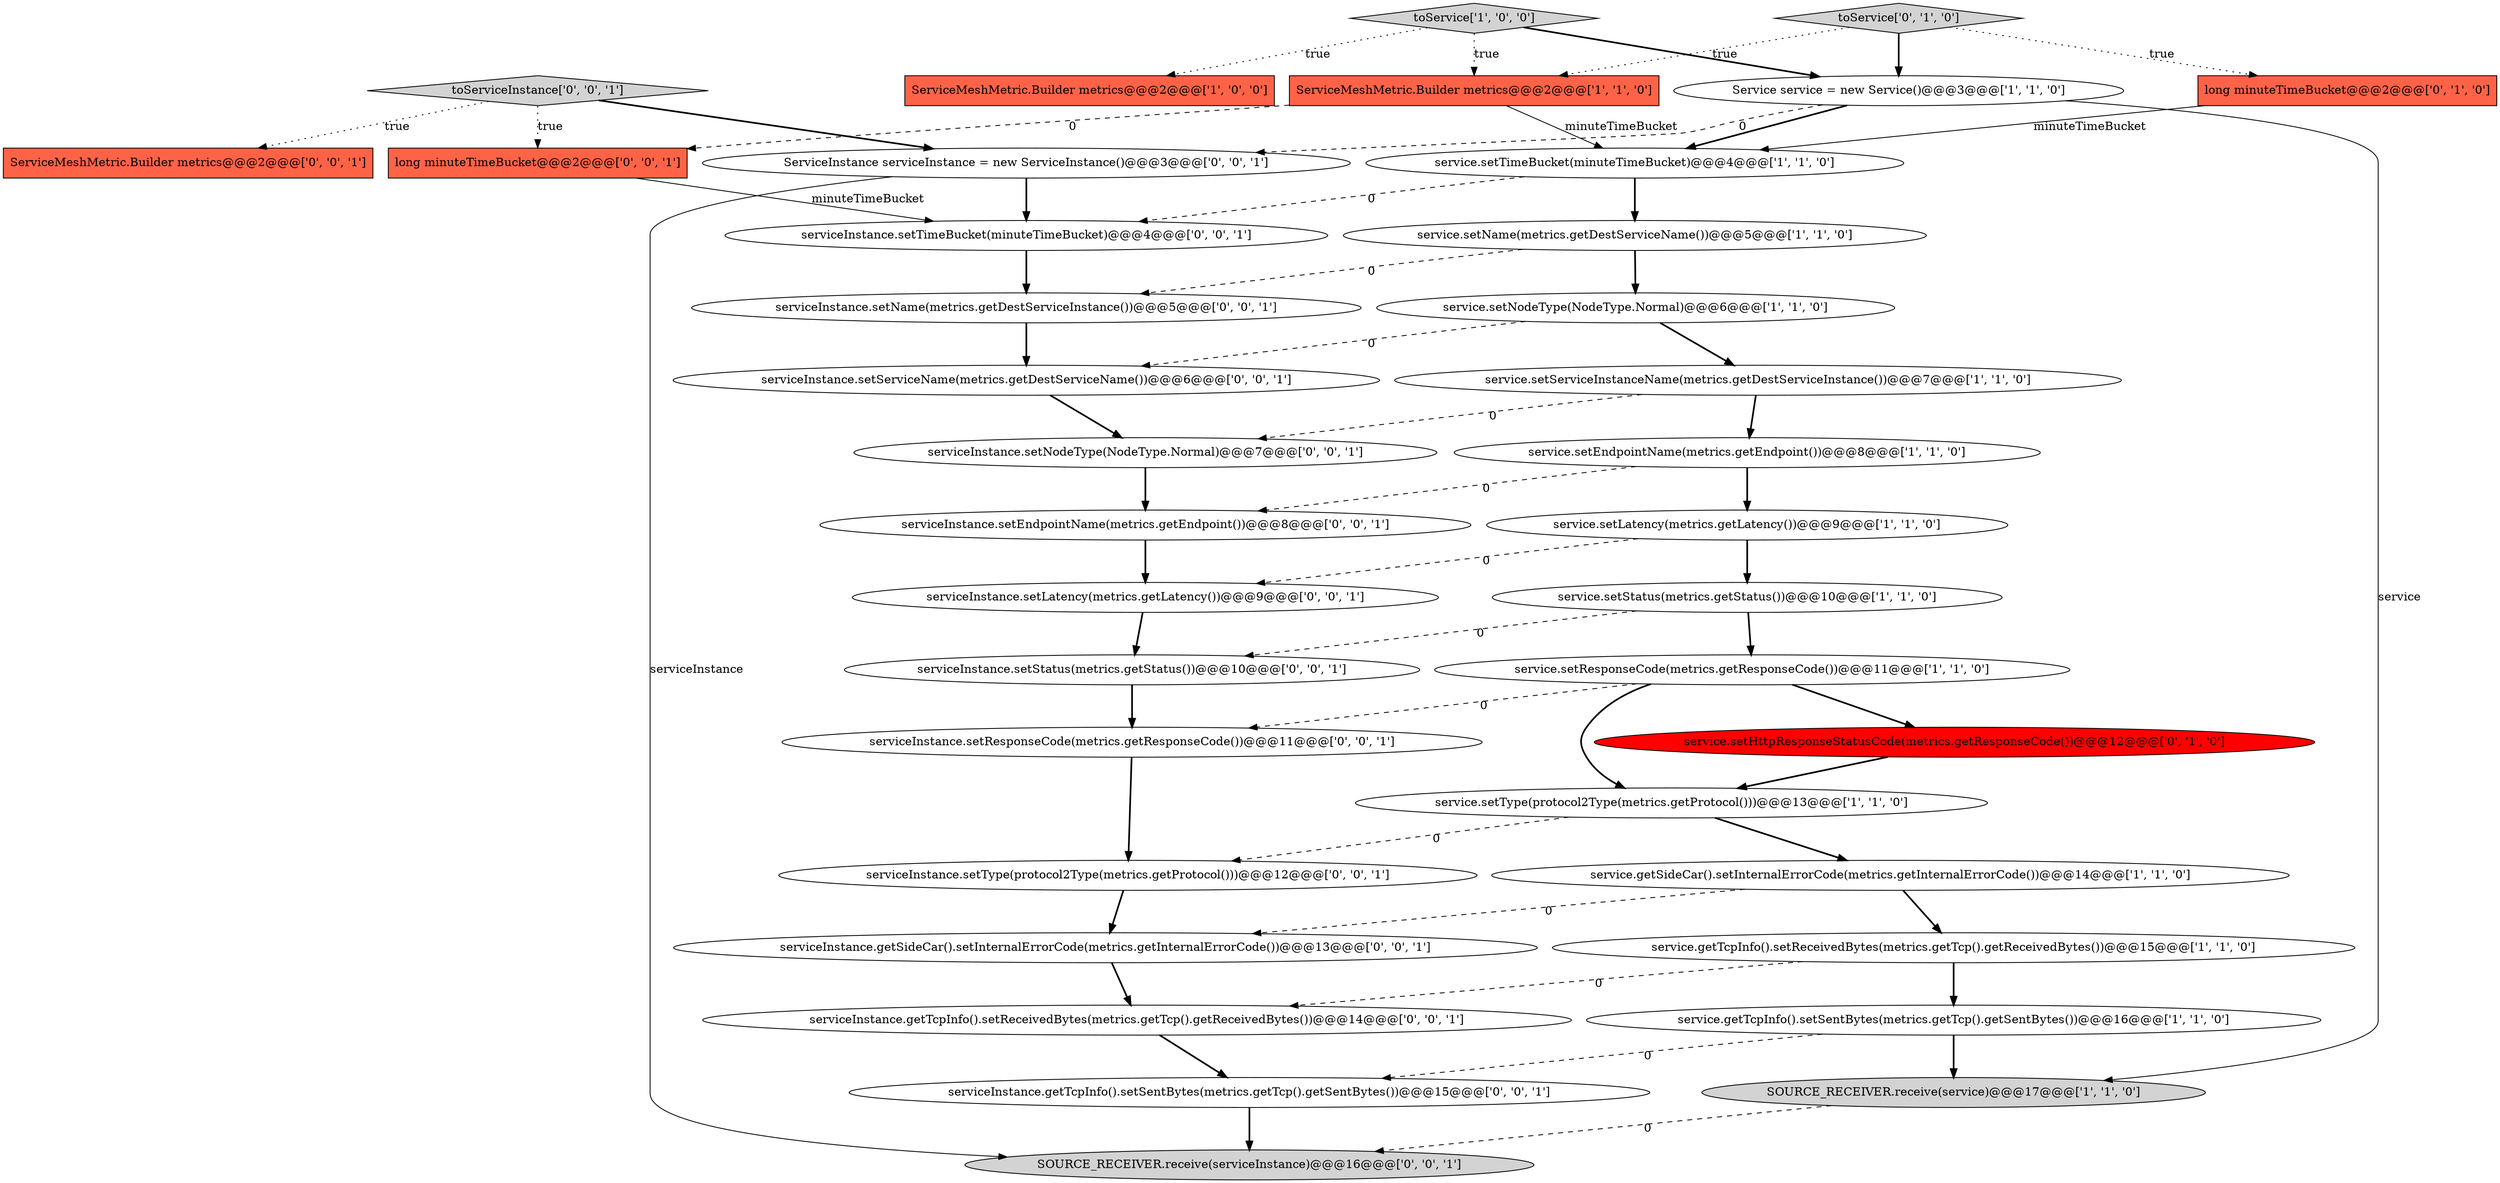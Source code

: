 digraph {
7 [style = filled, label = "service.setNodeType(NodeType.Normal)@@@6@@@['1', '1', '0']", fillcolor = white, shape = ellipse image = "AAA0AAABBB1BBB"];
23 [style = filled, label = "serviceInstance.getTcpInfo().setSentBytes(metrics.getTcp().getSentBytes())@@@15@@@['0', '0', '1']", fillcolor = white, shape = ellipse image = "AAA0AAABBB3BBB"];
25 [style = filled, label = "serviceInstance.getTcpInfo().setReceivedBytes(metrics.getTcp().getReceivedBytes())@@@14@@@['0', '0', '1']", fillcolor = white, shape = ellipse image = "AAA0AAABBB3BBB"];
18 [style = filled, label = "long minuteTimeBucket@@@2@@@['0', '1', '0']", fillcolor = tomato, shape = box image = "AAA0AAABBB2BBB"];
8 [style = filled, label = "service.setServiceInstanceName(metrics.getDestServiceInstance())@@@7@@@['1', '1', '0']", fillcolor = white, shape = ellipse image = "AAA0AAABBB1BBB"];
35 [style = filled, label = "serviceInstance.setName(metrics.getDestServiceInstance())@@@5@@@['0', '0', '1']", fillcolor = white, shape = ellipse image = "AAA0AAABBB3BBB"];
16 [style = filled, label = "service.setResponseCode(metrics.getResponseCode())@@@11@@@['1', '1', '0']", fillcolor = white, shape = ellipse image = "AAA0AAABBB1BBB"];
5 [style = filled, label = "toService['1', '0', '0']", fillcolor = lightgray, shape = diamond image = "AAA0AAABBB1BBB"];
21 [style = filled, label = "SOURCE_RECEIVER.receive(serviceInstance)@@@16@@@['0', '0', '1']", fillcolor = lightgray, shape = ellipse image = "AAA0AAABBB3BBB"];
19 [style = filled, label = "toService['0', '1', '0']", fillcolor = lightgray, shape = diamond image = "AAA0AAABBB2BBB"];
14 [style = filled, label = "service.setEndpointName(metrics.getEndpoint())@@@8@@@['1', '1', '0']", fillcolor = white, shape = ellipse image = "AAA0AAABBB1BBB"];
12 [style = filled, label = "service.setStatus(metrics.getStatus())@@@10@@@['1', '1', '0']", fillcolor = white, shape = ellipse image = "AAA0AAABBB1BBB"];
17 [style = filled, label = "service.setHttpResponseStatusCode(metrics.getResponseCode())@@@12@@@['0', '1', '0']", fillcolor = red, shape = ellipse image = "AAA1AAABBB2BBB"];
26 [style = filled, label = "toServiceInstance['0', '0', '1']", fillcolor = lightgray, shape = diamond image = "AAA0AAABBB3BBB"];
3 [style = filled, label = "ServiceMeshMetric.Builder metrics@@@2@@@['1', '0', '0']", fillcolor = tomato, shape = box image = "AAA0AAABBB1BBB"];
13 [style = filled, label = "service.setName(metrics.getDestServiceName())@@@5@@@['1', '1', '0']", fillcolor = white, shape = ellipse image = "AAA0AAABBB1BBB"];
6 [style = filled, label = "SOURCE_RECEIVER.receive(service)@@@17@@@['1', '1', '0']", fillcolor = lightgray, shape = ellipse image = "AAA0AAABBB1BBB"];
24 [style = filled, label = "serviceInstance.setResponseCode(metrics.getResponseCode())@@@11@@@['0', '0', '1']", fillcolor = white, shape = ellipse image = "AAA0AAABBB3BBB"];
28 [style = filled, label = "ServiceMeshMetric.Builder metrics@@@2@@@['0', '0', '1']", fillcolor = tomato, shape = box image = "AAA0AAABBB3BBB"];
30 [style = filled, label = "serviceInstance.setType(protocol2Type(metrics.getProtocol()))@@@12@@@['0', '0', '1']", fillcolor = white, shape = ellipse image = "AAA0AAABBB3BBB"];
9 [style = filled, label = "ServiceMeshMetric.Builder metrics@@@2@@@['1', '1', '0']", fillcolor = tomato, shape = box image = "AAA0AAABBB1BBB"];
29 [style = filled, label = "long minuteTimeBucket@@@2@@@['0', '0', '1']", fillcolor = tomato, shape = box image = "AAA0AAABBB3BBB"];
33 [style = filled, label = "serviceInstance.setStatus(metrics.getStatus())@@@10@@@['0', '0', '1']", fillcolor = white, shape = ellipse image = "AAA0AAABBB3BBB"];
15 [style = filled, label = "service.setTimeBucket(minuteTimeBucket)@@@4@@@['1', '1', '0']", fillcolor = white, shape = ellipse image = "AAA0AAABBB1BBB"];
36 [style = filled, label = "serviceInstance.setTimeBucket(minuteTimeBucket)@@@4@@@['0', '0', '1']", fillcolor = white, shape = ellipse image = "AAA0AAABBB3BBB"];
20 [style = filled, label = "serviceInstance.getSideCar().setInternalErrorCode(metrics.getInternalErrorCode())@@@13@@@['0', '0', '1']", fillcolor = white, shape = ellipse image = "AAA0AAABBB3BBB"];
0 [style = filled, label = "service.setType(protocol2Type(metrics.getProtocol()))@@@13@@@['1', '1', '0']", fillcolor = white, shape = ellipse image = "AAA0AAABBB1BBB"];
10 [style = filled, label = "service.getTcpInfo().setReceivedBytes(metrics.getTcp().getReceivedBytes())@@@15@@@['1', '1', '0']", fillcolor = white, shape = ellipse image = "AAA0AAABBB1BBB"];
32 [style = filled, label = "serviceInstance.setEndpointName(metrics.getEndpoint())@@@8@@@['0', '0', '1']", fillcolor = white, shape = ellipse image = "AAA0AAABBB3BBB"];
22 [style = filled, label = "ServiceInstance serviceInstance = new ServiceInstance()@@@3@@@['0', '0', '1']", fillcolor = white, shape = ellipse image = "AAA0AAABBB3BBB"];
11 [style = filled, label = "service.setLatency(metrics.getLatency())@@@9@@@['1', '1', '0']", fillcolor = white, shape = ellipse image = "AAA0AAABBB1BBB"];
1 [style = filled, label = "service.getSideCar().setInternalErrorCode(metrics.getInternalErrorCode())@@@14@@@['1', '1', '0']", fillcolor = white, shape = ellipse image = "AAA0AAABBB1BBB"];
34 [style = filled, label = "serviceInstance.setLatency(metrics.getLatency())@@@9@@@['0', '0', '1']", fillcolor = white, shape = ellipse image = "AAA0AAABBB3BBB"];
4 [style = filled, label = "Service service = new Service()@@@3@@@['1', '1', '0']", fillcolor = white, shape = ellipse image = "AAA0AAABBB1BBB"];
31 [style = filled, label = "serviceInstance.setServiceName(metrics.getDestServiceName())@@@6@@@['0', '0', '1']", fillcolor = white, shape = ellipse image = "AAA0AAABBB3BBB"];
27 [style = filled, label = "serviceInstance.setNodeType(NodeType.Normal)@@@7@@@['0', '0', '1']", fillcolor = white, shape = ellipse image = "AAA0AAABBB3BBB"];
2 [style = filled, label = "service.getTcpInfo().setSentBytes(metrics.getTcp().getSentBytes())@@@16@@@['1', '1', '0']", fillcolor = white, shape = ellipse image = "AAA0AAABBB1BBB"];
2->23 [style = dashed, label="0"];
4->6 [style = solid, label="service"];
6->21 [style = dashed, label="0"];
35->31 [style = bold, label=""];
16->0 [style = bold, label=""];
15->13 [style = bold, label=""];
27->32 [style = bold, label=""];
12->33 [style = dashed, label="0"];
7->31 [style = dashed, label="0"];
13->35 [style = dashed, label="0"];
16->24 [style = dashed, label="0"];
2->6 [style = bold, label=""];
30->20 [style = bold, label=""];
25->23 [style = bold, label=""];
11->34 [style = dashed, label="0"];
4->15 [style = bold, label=""];
34->33 [style = bold, label=""];
19->18 [style = dotted, label="true"];
8->14 [style = bold, label=""];
11->12 [style = bold, label=""];
12->16 [style = bold, label=""];
32->34 [style = bold, label=""];
16->17 [style = bold, label=""];
4->22 [style = dashed, label="0"];
5->3 [style = dotted, label="true"];
7->8 [style = bold, label=""];
15->36 [style = dashed, label="0"];
20->25 [style = bold, label=""];
26->22 [style = bold, label=""];
24->30 [style = bold, label=""];
22->21 [style = solid, label="serviceInstance"];
1->20 [style = dashed, label="0"];
29->36 [style = solid, label="minuteTimeBucket"];
9->15 [style = solid, label="minuteTimeBucket"];
14->32 [style = dashed, label="0"];
17->0 [style = bold, label=""];
9->29 [style = dashed, label="0"];
18->15 [style = solid, label="minuteTimeBucket"];
31->27 [style = bold, label=""];
23->21 [style = bold, label=""];
13->7 [style = bold, label=""];
0->1 [style = bold, label=""];
33->24 [style = bold, label=""];
22->36 [style = bold, label=""];
26->28 [style = dotted, label="true"];
5->4 [style = bold, label=""];
19->9 [style = dotted, label="true"];
0->30 [style = dashed, label="0"];
5->9 [style = dotted, label="true"];
8->27 [style = dashed, label="0"];
26->29 [style = dotted, label="true"];
10->2 [style = bold, label=""];
19->4 [style = bold, label=""];
36->35 [style = bold, label=""];
1->10 [style = bold, label=""];
14->11 [style = bold, label=""];
10->25 [style = dashed, label="0"];
}
